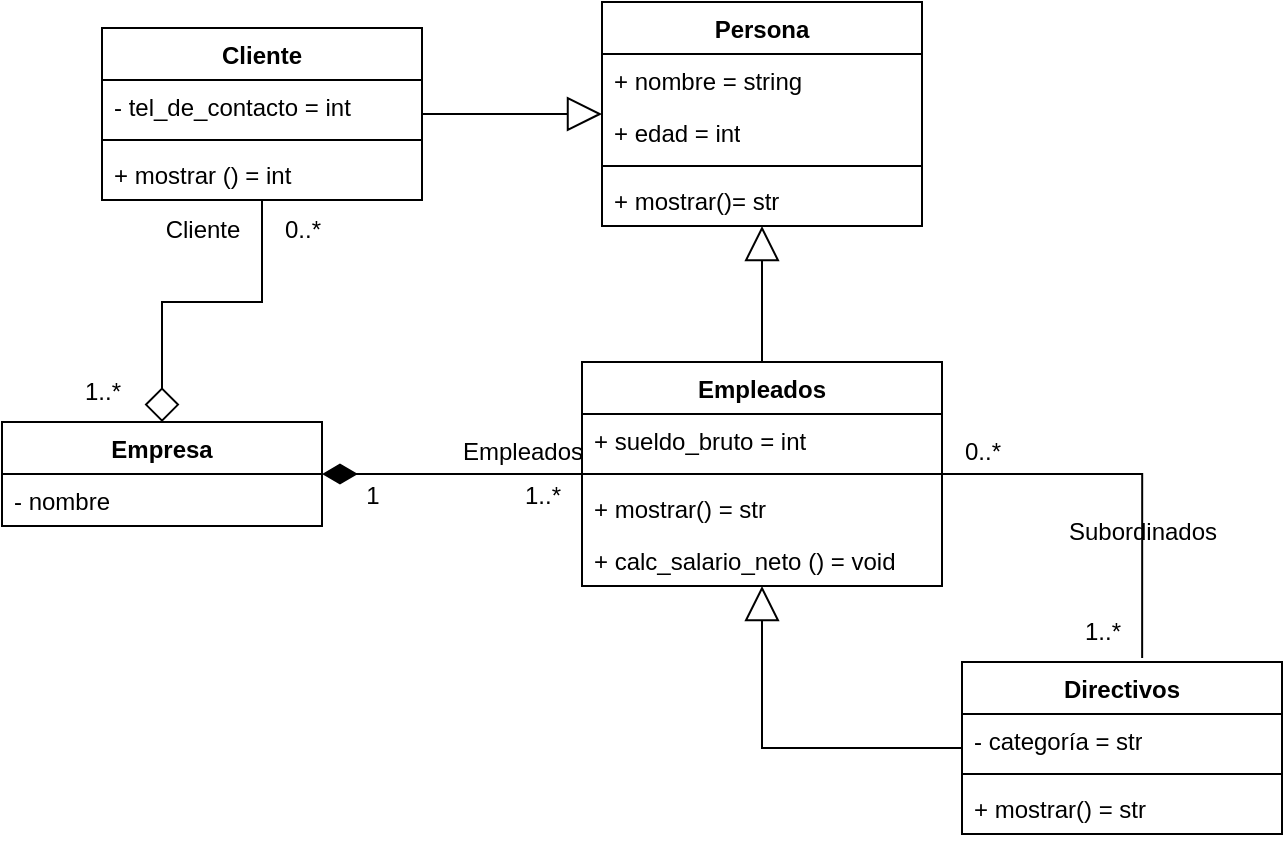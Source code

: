 <mxfile version="23.0.2" type="device">
  <diagram name="Página-1" id="nEvO1zs0BO6CrEbKnhpm">
    <mxGraphModel dx="880" dy="532" grid="1" gridSize="10" guides="1" tooltips="1" connect="1" arrows="1" fold="1" page="1" pageScale="1" pageWidth="827" pageHeight="1169" math="0" shadow="0">
      <root>
        <mxCell id="0" />
        <mxCell id="1" parent="0" />
        <mxCell id="UzfYkNcDKHKw9fiYelYs-2" value="Persona" style="swimlane;fontStyle=1;align=center;verticalAlign=top;childLayout=stackLayout;horizontal=1;startSize=26;horizontalStack=0;resizeParent=1;resizeParentMax=0;resizeLast=0;collapsible=1;marginBottom=0;whiteSpace=wrap;html=1;" vertex="1" parent="1">
          <mxGeometry x="370" y="510" width="160" height="112" as="geometry" />
        </mxCell>
        <mxCell id="UzfYkNcDKHKw9fiYelYs-3" value="+ nombre = string&amp;nbsp;" style="text;strokeColor=none;fillColor=none;align=left;verticalAlign=top;spacingLeft=4;spacingRight=4;overflow=hidden;rotatable=0;points=[[0,0.5],[1,0.5]];portConstraint=eastwest;whiteSpace=wrap;html=1;" vertex="1" parent="UzfYkNcDKHKw9fiYelYs-2">
          <mxGeometry y="26" width="160" height="26" as="geometry" />
        </mxCell>
        <mxCell id="UzfYkNcDKHKw9fiYelYs-6" value="+ edad = int" style="text;strokeColor=none;fillColor=none;align=left;verticalAlign=top;spacingLeft=4;spacingRight=4;overflow=hidden;rotatable=0;points=[[0,0.5],[1,0.5]];portConstraint=eastwest;whiteSpace=wrap;html=1;" vertex="1" parent="UzfYkNcDKHKw9fiYelYs-2">
          <mxGeometry y="52" width="160" height="26" as="geometry" />
        </mxCell>
        <mxCell id="UzfYkNcDKHKw9fiYelYs-4" value="" style="line;strokeWidth=1;fillColor=none;align=left;verticalAlign=middle;spacingTop=-1;spacingLeft=3;spacingRight=3;rotatable=0;labelPosition=right;points=[];portConstraint=eastwest;strokeColor=inherit;" vertex="1" parent="UzfYkNcDKHKw9fiYelYs-2">
          <mxGeometry y="78" width="160" height="8" as="geometry" />
        </mxCell>
        <mxCell id="UzfYkNcDKHKw9fiYelYs-5" value="+ mostrar()= str" style="text;strokeColor=none;fillColor=none;align=left;verticalAlign=top;spacingLeft=4;spacingRight=4;overflow=hidden;rotatable=0;points=[[0,0.5],[1,0.5]];portConstraint=eastwest;whiteSpace=wrap;html=1;" vertex="1" parent="UzfYkNcDKHKw9fiYelYs-2">
          <mxGeometry y="86" width="160" height="26" as="geometry" />
        </mxCell>
        <mxCell id="UzfYkNcDKHKw9fiYelYs-26" style="edgeStyle=orthogonalEdgeStyle;rounded=0;orthogonalLoop=1;jettySize=auto;html=1;endArrow=block;endFill=0;endSize=15;" edge="1" parent="1" source="UzfYkNcDKHKw9fiYelYs-7" target="UzfYkNcDKHKw9fiYelYs-2">
          <mxGeometry relative="1" as="geometry" />
        </mxCell>
        <mxCell id="UzfYkNcDKHKw9fiYelYs-31" style="edgeStyle=orthogonalEdgeStyle;rounded=0;orthogonalLoop=1;jettySize=auto;html=1;endArrow=diamondThin;endFill=1;endSize=15;" edge="1" parent="1" source="UzfYkNcDKHKw9fiYelYs-7" target="UzfYkNcDKHKw9fiYelYs-16">
          <mxGeometry relative="1" as="geometry" />
        </mxCell>
        <mxCell id="UzfYkNcDKHKw9fiYelYs-7" value="Empleados" style="swimlane;fontStyle=1;align=center;verticalAlign=top;childLayout=stackLayout;horizontal=1;startSize=26;horizontalStack=0;resizeParent=1;resizeParentMax=0;resizeLast=0;collapsible=1;marginBottom=0;whiteSpace=wrap;html=1;" vertex="1" parent="1">
          <mxGeometry x="360" y="690" width="180" height="112" as="geometry" />
        </mxCell>
        <mxCell id="UzfYkNcDKHKw9fiYelYs-8" value="+ sueldo_bruto = int" style="text;strokeColor=none;fillColor=none;align=left;verticalAlign=top;spacingLeft=4;spacingRight=4;overflow=hidden;rotatable=0;points=[[0,0.5],[1,0.5]];portConstraint=eastwest;whiteSpace=wrap;html=1;" vertex="1" parent="UzfYkNcDKHKw9fiYelYs-7">
          <mxGeometry y="26" width="180" height="26" as="geometry" />
        </mxCell>
        <mxCell id="UzfYkNcDKHKw9fiYelYs-9" value="" style="line;strokeWidth=1;fillColor=none;align=left;verticalAlign=middle;spacingTop=-1;spacingLeft=3;spacingRight=3;rotatable=0;labelPosition=right;points=[];portConstraint=eastwest;strokeColor=inherit;" vertex="1" parent="UzfYkNcDKHKw9fiYelYs-7">
          <mxGeometry y="52" width="180" height="8" as="geometry" />
        </mxCell>
        <mxCell id="UzfYkNcDKHKw9fiYelYs-10" value="+ mostrar() = str" style="text;strokeColor=none;fillColor=none;align=left;verticalAlign=top;spacingLeft=4;spacingRight=4;overflow=hidden;rotatable=0;points=[[0,0.5],[1,0.5]];portConstraint=eastwest;whiteSpace=wrap;html=1;" vertex="1" parent="UzfYkNcDKHKw9fiYelYs-7">
          <mxGeometry y="60" width="180" height="26" as="geometry" />
        </mxCell>
        <mxCell id="UzfYkNcDKHKw9fiYelYs-11" value="+ calc_salario_neto () = void" style="text;strokeColor=none;fillColor=none;align=left;verticalAlign=top;spacingLeft=4;spacingRight=4;overflow=hidden;rotatable=0;points=[[0,0.5],[1,0.5]];portConstraint=eastwest;whiteSpace=wrap;html=1;" vertex="1" parent="UzfYkNcDKHKw9fiYelYs-7">
          <mxGeometry y="86" width="180" height="26" as="geometry" />
        </mxCell>
        <mxCell id="UzfYkNcDKHKw9fiYelYs-27" style="edgeStyle=orthogonalEdgeStyle;rounded=0;orthogonalLoop=1;jettySize=auto;html=1;endArrow=block;endFill=0;endSize=15;" edge="1" parent="1" source="UzfYkNcDKHKw9fiYelYs-12" target="UzfYkNcDKHKw9fiYelYs-7">
          <mxGeometry relative="1" as="geometry" />
        </mxCell>
        <mxCell id="UzfYkNcDKHKw9fiYelYs-12" value="Directivos" style="swimlane;fontStyle=1;align=center;verticalAlign=top;childLayout=stackLayout;horizontal=1;startSize=26;horizontalStack=0;resizeParent=1;resizeParentMax=0;resizeLast=0;collapsible=1;marginBottom=0;whiteSpace=wrap;html=1;" vertex="1" parent="1">
          <mxGeometry x="550" y="840" width="160" height="86" as="geometry" />
        </mxCell>
        <mxCell id="UzfYkNcDKHKw9fiYelYs-13" value="- categoría = str" style="text;strokeColor=none;fillColor=none;align=left;verticalAlign=top;spacingLeft=4;spacingRight=4;overflow=hidden;rotatable=0;points=[[0,0.5],[1,0.5]];portConstraint=eastwest;whiteSpace=wrap;html=1;" vertex="1" parent="UzfYkNcDKHKw9fiYelYs-12">
          <mxGeometry y="26" width="160" height="26" as="geometry" />
        </mxCell>
        <mxCell id="UzfYkNcDKHKw9fiYelYs-14" value="" style="line;strokeWidth=1;fillColor=none;align=left;verticalAlign=middle;spacingTop=-1;spacingLeft=3;spacingRight=3;rotatable=0;labelPosition=right;points=[];portConstraint=eastwest;strokeColor=inherit;" vertex="1" parent="UzfYkNcDKHKw9fiYelYs-12">
          <mxGeometry y="52" width="160" height="8" as="geometry" />
        </mxCell>
        <mxCell id="UzfYkNcDKHKw9fiYelYs-15" value="+ mostrar() = str" style="text;strokeColor=none;fillColor=none;align=left;verticalAlign=top;spacingLeft=4;spacingRight=4;overflow=hidden;rotatable=0;points=[[0,0.5],[1,0.5]];portConstraint=eastwest;whiteSpace=wrap;html=1;" vertex="1" parent="UzfYkNcDKHKw9fiYelYs-12">
          <mxGeometry y="60" width="160" height="26" as="geometry" />
        </mxCell>
        <mxCell id="UzfYkNcDKHKw9fiYelYs-16" value="Empresa" style="swimlane;fontStyle=1;align=center;verticalAlign=top;childLayout=stackLayout;horizontal=1;startSize=26;horizontalStack=0;resizeParent=1;resizeParentMax=0;resizeLast=0;collapsible=1;marginBottom=0;whiteSpace=wrap;html=1;" vertex="1" parent="1">
          <mxGeometry x="70" y="720" width="160" height="52" as="geometry" />
        </mxCell>
        <mxCell id="UzfYkNcDKHKw9fiYelYs-17" value="- nombre" style="text;strokeColor=none;fillColor=none;align=left;verticalAlign=top;spacingLeft=4;spacingRight=4;overflow=hidden;rotatable=0;points=[[0,0.5],[1,0.5]];portConstraint=eastwest;whiteSpace=wrap;html=1;" vertex="1" parent="UzfYkNcDKHKw9fiYelYs-16">
          <mxGeometry y="26" width="160" height="26" as="geometry" />
        </mxCell>
        <mxCell id="UzfYkNcDKHKw9fiYelYs-30" style="edgeStyle=orthogonalEdgeStyle;rounded=0;orthogonalLoop=1;jettySize=auto;html=1;strokeColor=default;endArrow=block;endFill=0;startSize=6;endSize=15;" edge="1" parent="1" source="UzfYkNcDKHKw9fiYelYs-20" target="UzfYkNcDKHKw9fiYelYs-2">
          <mxGeometry relative="1" as="geometry" />
        </mxCell>
        <mxCell id="UzfYkNcDKHKw9fiYelYs-33" style="edgeStyle=orthogonalEdgeStyle;rounded=0;orthogonalLoop=1;jettySize=auto;html=1;endArrow=diamond;endFill=0;endSize=15;" edge="1" parent="1" source="UzfYkNcDKHKw9fiYelYs-20" target="UzfYkNcDKHKw9fiYelYs-16">
          <mxGeometry relative="1" as="geometry">
            <Array as="points">
              <mxPoint x="200" y="660" />
              <mxPoint x="150" y="660" />
            </Array>
          </mxGeometry>
        </mxCell>
        <mxCell id="UzfYkNcDKHKw9fiYelYs-20" value="Cliente" style="swimlane;fontStyle=1;align=center;verticalAlign=top;childLayout=stackLayout;horizontal=1;startSize=26;horizontalStack=0;resizeParent=1;resizeParentMax=0;resizeLast=0;collapsible=1;marginBottom=0;whiteSpace=wrap;html=1;" vertex="1" parent="1">
          <mxGeometry x="120" y="523" width="160" height="86" as="geometry" />
        </mxCell>
        <mxCell id="UzfYkNcDKHKw9fiYelYs-21" value="- tel_de_contacto = int&lt;span style=&quot;white-space: pre;&quot;&gt;&#x9;&lt;/span&gt;" style="text;strokeColor=none;fillColor=none;align=left;verticalAlign=top;spacingLeft=4;spacingRight=4;overflow=hidden;rotatable=0;points=[[0,0.5],[1,0.5]];portConstraint=eastwest;whiteSpace=wrap;html=1;" vertex="1" parent="UzfYkNcDKHKw9fiYelYs-20">
          <mxGeometry y="26" width="160" height="26" as="geometry" />
        </mxCell>
        <mxCell id="UzfYkNcDKHKw9fiYelYs-22" value="" style="line;strokeWidth=1;fillColor=none;align=left;verticalAlign=middle;spacingTop=-1;spacingLeft=3;spacingRight=3;rotatable=0;labelPosition=right;points=[];portConstraint=eastwest;strokeColor=inherit;" vertex="1" parent="UzfYkNcDKHKw9fiYelYs-20">
          <mxGeometry y="52" width="160" height="8" as="geometry" />
        </mxCell>
        <mxCell id="UzfYkNcDKHKw9fiYelYs-23" value="+ mostrar () = int" style="text;strokeColor=none;fillColor=none;align=left;verticalAlign=top;spacingLeft=4;spacingRight=4;overflow=hidden;rotatable=0;points=[[0,0.5],[1,0.5]];portConstraint=eastwest;whiteSpace=wrap;html=1;" vertex="1" parent="UzfYkNcDKHKw9fiYelYs-20">
          <mxGeometry y="60" width="160" height="26" as="geometry" />
        </mxCell>
        <mxCell id="UzfYkNcDKHKw9fiYelYs-34" style="edgeStyle=orthogonalEdgeStyle;rounded=0;orthogonalLoop=1;jettySize=auto;html=1;entryX=0.563;entryY=-0.023;entryDx=0;entryDy=0;entryPerimeter=0;endArrow=none;endFill=0;" edge="1" parent="1" source="UzfYkNcDKHKw9fiYelYs-7" target="UzfYkNcDKHKw9fiYelYs-12">
          <mxGeometry relative="1" as="geometry" />
        </mxCell>
        <mxCell id="UzfYkNcDKHKw9fiYelYs-50" value="Subordinados" style="text;html=1;align=center;verticalAlign=middle;resizable=0;points=[];autosize=1;strokeColor=none;fillColor=none;" vertex="1" parent="1">
          <mxGeometry x="590" y="760" width="100" height="30" as="geometry" />
        </mxCell>
        <mxCell id="UzfYkNcDKHKw9fiYelYs-52" value="0..*" style="text;html=1;align=center;verticalAlign=middle;resizable=0;points=[];autosize=1;strokeColor=none;fillColor=none;" vertex="1" parent="1">
          <mxGeometry x="540" y="720" width="40" height="30" as="geometry" />
        </mxCell>
        <mxCell id="UzfYkNcDKHKw9fiYelYs-53" value="1..*" style="text;html=1;align=center;verticalAlign=middle;resizable=0;points=[];autosize=1;strokeColor=none;fillColor=none;" vertex="1" parent="1">
          <mxGeometry x="600" y="810" width="40" height="30" as="geometry" />
        </mxCell>
        <mxCell id="UzfYkNcDKHKw9fiYelYs-54" value="Empleados" style="text;html=1;align=center;verticalAlign=middle;resizable=0;points=[];autosize=1;strokeColor=none;fillColor=none;" vertex="1" parent="1">
          <mxGeometry x="290" y="720" width="80" height="30" as="geometry" />
        </mxCell>
        <mxCell id="UzfYkNcDKHKw9fiYelYs-56" value="1..*" style="text;html=1;align=center;verticalAlign=middle;resizable=0;points=[];autosize=1;strokeColor=none;fillColor=none;" vertex="1" parent="1">
          <mxGeometry x="320" y="742" width="40" height="30" as="geometry" />
        </mxCell>
        <mxCell id="UzfYkNcDKHKw9fiYelYs-57" value="1" style="text;html=1;align=center;verticalAlign=middle;resizable=0;points=[];autosize=1;strokeColor=none;fillColor=none;" vertex="1" parent="1">
          <mxGeometry x="240" y="742" width="30" height="30" as="geometry" />
        </mxCell>
        <mxCell id="UzfYkNcDKHKw9fiYelYs-58" value="Cliente" style="text;html=1;align=center;verticalAlign=middle;resizable=0;points=[];autosize=1;strokeColor=none;fillColor=none;" vertex="1" parent="1">
          <mxGeometry x="140" y="609" width="60" height="30" as="geometry" />
        </mxCell>
        <mxCell id="UzfYkNcDKHKw9fiYelYs-59" value="0..*" style="text;html=1;align=center;verticalAlign=middle;resizable=0;points=[];autosize=1;strokeColor=none;fillColor=none;" vertex="1" parent="1">
          <mxGeometry x="200" y="609" width="40" height="30" as="geometry" />
        </mxCell>
        <mxCell id="UzfYkNcDKHKw9fiYelYs-60" value="1..*" style="text;html=1;align=center;verticalAlign=middle;resizable=0;points=[];autosize=1;strokeColor=none;fillColor=none;" vertex="1" parent="1">
          <mxGeometry x="100" y="690" width="40" height="30" as="geometry" />
        </mxCell>
      </root>
    </mxGraphModel>
  </diagram>
</mxfile>

